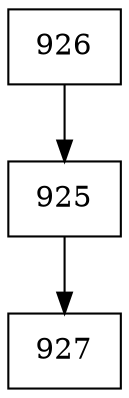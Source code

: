 digraph G {
  node [shape=record];
  node0 [label="{926}"];
  node0 -> node1;
  node1 [label="{925}"];
  node1 -> node2;
  node2 [label="{927}"];
}
